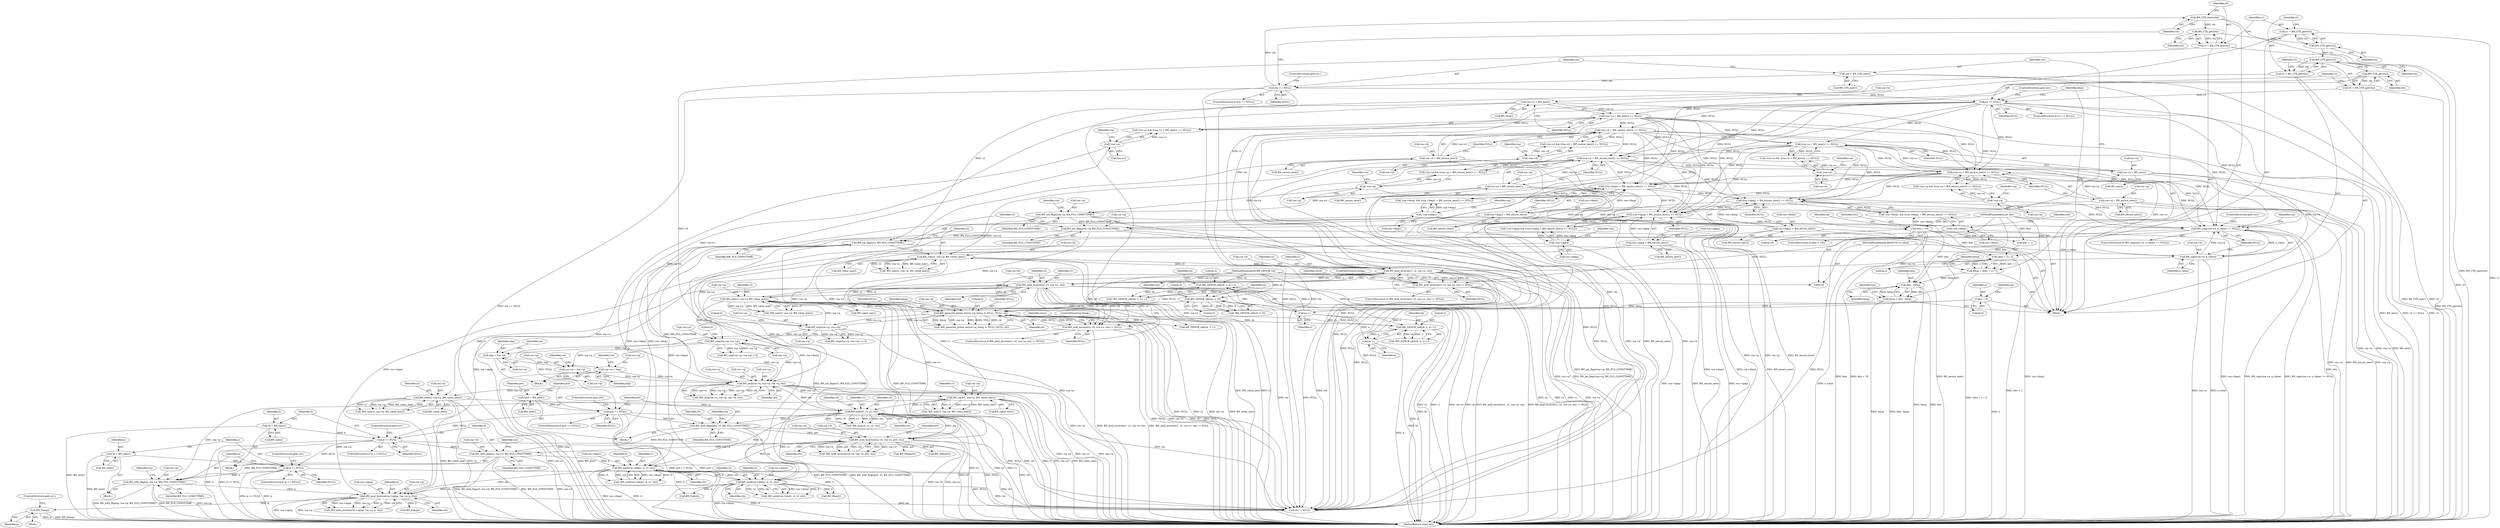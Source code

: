 digraph "0_openssl_6939eab03a6e23d2bd2c3f5e34fe1d48e542e787@API" {
"1000655" [label="(Call,BN_free(p))"];
"1000645" [label="(Call,BN_mod_inverse(rsa->iqmp, rsa->q, p, ctx))"];
"1000317" [label="(Call,!rsa->iqmp)"];
"1000322" [label="(Call,rsa->iqmp = BN_secure_new())"];
"1000541" [label="(Call,BN_sub(r2, rsa->q, BN_value_one()))"];
"1000445" [label="(Call,BN_mod_inverse(r1, r2, rsa->e, ctx))"];
"1000365" [label="(Call,BN_mod_inverse(r1, r2, rsa->e, ctx))"];
"1000188" [label="(Call,r1 = BN_CTX_get(ctx))"];
"1000190" [label="(Call,BN_CTX_get(ctx))"];
"1000186" [label="(Call,BN_CTX_get(ctx))"];
"1000182" [label="(Call,BN_CTX_start(ctx))"];
"1000178" [label="(Call,ctx == NULL)"];
"1000174" [label="(Call,ctx = BN_CTX_new())"];
"1000355" [label="(Call,BN_sub(r2, rsa->p, BN_value_one()))"];
"1000348" [label="(Call,BN_set_flags(r2, BN_FLG_CONSTTIME))"];
"1000192" [label="(Call,r2 = BN_CTX_get(ctx))"];
"1000194" [label="(Call,BN_CTX_get(ctx))"];
"1000343" [label="(Call,BN_set_flags(rsa->q, BN_FLG_CONSTTIME))"];
"1000275" [label="(Call,!rsa->q)"];
"1000280" [label="(Call,rsa->q = BN_secure_new())"];
"1000338" [label="(Call,BN_set_flags(rsa->p, BN_FLG_CONSTTIME))"];
"1000266" [label="(Call,rsa->p = BN_secure_new())"];
"1000261" [label="(Call,!rsa->p)"];
"1000331" [label="(Call,BN_copy(rsa->e, e_value))"];
"1000247" [label="(Call,!rsa->e)"];
"1000252" [label="(Call,rsa->e = BN_new())"];
"1000123" [label="(MethodParameterIn,BIGNUM *e_value)"];
"1000198" [label="(Call,BN_CTX_get(ctx))"];
"1000435" [label="(Call,BN_sub(r2, rsa->q, BN_value_one()))"];
"1000425" [label="(Call,BN_cmp(rsa->p, rsa->q))"];
"1000414" [label="(Call,BN_generate_prime_ex(rsa->q, bitsq, 0, NULL, NULL, cb))"];
"1000212" [label="(Call,bitsq = bits - bitsp)"];
"1000214" [label="(Call,bits - bitsp)"];
"1000122" [label="(MethodParameterIn,int bits)"];
"1000163" [label="(Call,bits < 16)"];
"1000205" [label="(Call,bitsp = (bits + 1) / 2)"];
"1000207" [label="(Call,(bits + 1) / 2)"];
"1000444" [label="(Call,BN_mod_inverse(r1, r2, rsa->e, ctx) != NULL)"];
"1000364" [label="(Call,BN_mod_inverse(r1, r2, rsa->e, ctx) != NULL)"];
"1000330" [label="(Call,BN_copy(rsa->e, e_value) == NULL)"];
"1000279" [label="(Call,(rsa->q = BN_secure_new()) == NULL)"];
"1000223" [label="(Call,(rsa->n = BN_new()) == NULL)"];
"1000224" [label="(Call,rsa->n = BN_new())"];
"1000201" [label="(Call,r3 == NULL)"];
"1000196" [label="(Call,r3 = BN_CTX_get(ctx))"];
"1000251" [label="(Call,(rsa->e = BN_new()) == NULL)"];
"1000237" [label="(Call,(rsa->d = BN_secure_new()) == NULL)"];
"1000238" [label="(Call,rsa->d = BN_secure_new())"];
"1000265" [label="(Call,(rsa->p = BN_secure_new()) == NULL)"];
"1000293" [label="(Call,(rsa->dmp1 = BN_secure_new()) == NULL)"];
"1000294" [label="(Call,rsa->dmp1 = BN_secure_new())"];
"1000307" [label="(Call,(rsa->dmq1 = BN_secure_new()) == NULL)"];
"1000308" [label="(Call,rsa->dmq1 = BN_secure_new())"];
"1000321" [label="(Call,(rsa->iqmp = BN_secure_new()) == NULL)"];
"1000403" [label="(Call,BN_GENCB_call(cb, 3, 0))"];
"1000395" [label="(Call,BN_GENCB_call(cb, 2, n++))"];
"1000124" [label="(MethodParameterIn,BN_GENCB *cb)"];
"1000398" [label="(Call,n++)"];
"1000151" [label="(Call,n = 0)"];
"1000475" [label="(Call,BN_GENCB_call(cb, 2, n++))"];
"1000478" [label="(Call,n++)"];
"1000518" [label="(Call,BN_mul(rsa->n, rsa->p, rsa->q, ctx))"];
"1000219" [label="(Call,!rsa->n)"];
"1000490" [label="(Call,BN_cmp(rsa->p, rsa->q))"];
"1000504" [label="(Call,rsa->p = rsa->q)"];
"1000511" [label="(Call,rsa->q = tmp)"];
"1000499" [label="(Call,tmp = rsa->p)"];
"1000637" [label="(Call,BN_with_flags(p, rsa->p, BN_FLG_CONSTTIME))"];
"1000633" [label="(Call,p == NULL)"];
"1000629" [label="(Call,*p = BN_new())"];
"1000593" [label="(Call,d == NULL)"];
"1000589" [label="(Call,*d = BN_new())"];
"1000562" [label="(Call,pr0 == NULL)"];
"1000558" [label="(Call,*pr0 = BN_new())"];
"1000532" [label="(Call,BN_sub(r1, rsa->p, BN_value_one()))"];
"1000597" [label="(Call,BN_with_flags(d, rsa->d, BN_FLG_CONSTTIME))"];
"1000572" [label="(Call,BN_mod_inverse(rsa->d, rsa->e, pr0, ctx))"];
"1000233" [label="(Call,!rsa->d)"];
"1000566" [label="(Call,BN_with_flags(pr0, r0, BN_FLG_CONSTTIME))"];
"1000550" [label="(Call,BN_mul(r0, r1, r2, ctx))"];
"1000184" [label="(Call,r0 = BN_CTX_get(ctx))"];
"1000606" [label="(Call,BN_mod(rsa->dmp1, d, r1, ctx))"];
"1000289" [label="(Call,!rsa->dmp1)"];
"1000614" [label="(Call,BN_mod(rsa->dmq1, d, r2, ctx))"];
"1000303" [label="(Call,!rsa->dmq1)"];
"1000224" [label="(Call,rsa->n = BN_new())"];
"1000204" [label="(ControlStructure,goto err;)"];
"1000576" [label="(Call,rsa->e)"];
"1000124" [label="(MethodParameterIn,BN_GENCB *cb)"];
"1000177" [label="(ControlStructure,if (ctx == NULL))"];
"1000629" [label="(Call,*p = BN_new())"];
"1000226" [label="(Identifier,rsa)"];
"1000657" [label="(ControlStructure,goto err;)"];
"1000275" [label="(Call,!rsa->q)"];
"1000491" [label="(Call,rsa->p)"];
"1000279" [label="(Call,(rsa->q = BN_secure_new()) == NULL)"];
"1000443" [label="(ControlStructure,if (BN_mod_inverse(r1, r2, rsa->e, ctx) != NULL))"];
"1000645" [label="(Call,BN_mod_inverse(rsa->iqmp, rsa->q, p, ctx))"];
"1000573" [label="(Call,rsa->d)"];
"1000420" [label="(Identifier,NULL)"];
"1000597" [label="(Call,BN_with_flags(d, rsa->d, BN_FLG_CONSTTIME))"];
"1000252" [label="(Call,rsa->e = BN_new())"];
"1000367" [label="(Identifier,r2)"];
"1000203" [label="(Identifier,NULL)"];
"1000406" [label="(Literal,0)"];
"1000399" [label="(Identifier,n)"];
"1000642" [label="(Identifier,BN_FLG_CONSTTIME)"];
"1000552" [label="(Identifier,r1)"];
"1000257" [label="(Identifier,NULL)"];
"1000357" [label="(Call,rsa->p)"];
"1000335" [label="(Identifier,e_value)"];
"1000567" [label="(Identifier,pr0)"];
"1000630" [label="(Identifier,p)"];
"1000187" [label="(Identifier,ctx)"];
"1000183" [label="(Identifier,ctx)"];
"1000615" [label="(Call,rsa->dmq1)"];
"1000364" [label="(Call,BN_mod_inverse(r1, r2, rsa->e, ctx) != NULL)"];
"1000201" [label="(Call,r3 == NULL)"];
"1000498" [label="(Block,)"];
"1000302" [label="(Call,!rsa->dmq1 && ((rsa->dmq1 = BN_secure_new()) == NULL))"];
"1000213" [label="(Identifier,bitsq)"];
"1000233" [label="(Call,!rsa->d)"];
"1000405" [label="(Literal,3)"];
"1000432" [label="(Literal,0)"];
"1000332" [label="(Call,rsa->e)"];
"1000260" [label="(Call,!rsa->p && ((rsa->p = BN_secure_new()) == NULL))"];
"1000553" [label="(Identifier,r2)"];
"1000519" [label="(Call,rsa->n)"];
"1000371" [label="(Identifier,ctx)"];
"1000175" [label="(Identifier,ctx)"];
"1000298" [label="(Call,BN_secure_new())"];
"1000497" [label="(Literal,0)"];
"1000180" [label="(Identifier,NULL)"];
"1000456" [label="(Identifier,error)"];
"1000312" [label="(Call,BN_secure_new())"];
"1000268" [label="(Identifier,rsa)"];
"1000434" [label="(Call,!BN_sub(r2, rsa->q, BN_value_one()))"];
"1000225" [label="(Call,rsa->n)"];
"1000308" [label="(Call,rsa->dmq1 = BN_secure_new())"];
"1000355" [label="(Call,BN_sub(r2, rsa->p, BN_value_one()))"];
"1000188" [label="(Call,r1 = BN_CTX_get(ctx))"];
"1000426" [label="(Call,rsa->p)"];
"1000246" [label="(Call,!rsa->e && ((rsa->e = BN_new()) == NULL))"];
"1000179" [label="(Identifier,ctx)"];
"1000322" [label="(Call,rsa->iqmp = BN_secure_new())"];
"1000181" [label="(ControlStructure,goto err;)"];
"1000316" [label="(Call,!rsa->iqmp && ((rsa->iqmp = BN_secure_new()) == NULL))"];
"1000270" [label="(Call,BN_secure_new())"];
"1000339" [label="(Call,rsa->p)"];
"1000185" [label="(Identifier,r0)"];
"1000404" [label="(Identifier,cb)"];
"1000199" [label="(Identifier,ctx)"];
"1000594" [label="(Identifier,d)"];
"1000165" [label="(Literal,16)"];
"1000560" [label="(Call,BN_new())"];
"1000520" [label="(Identifier,rsa)"];
"1000596" [label="(ControlStructure,goto err;)"];
"1000330" [label="(Call,BN_copy(rsa->e, e_value) == NULL)"];
"1000299" [label="(Identifier,NULL)"];
"1000194" [label="(Call,BN_CTX_get(ctx))"];
"1000649" [label="(Call,rsa->q)"];
"1000336" [label="(Identifier,NULL)"];
"1000541" [label="(Call,BN_sub(r2, rsa->q, BN_value_one()))"];
"1000564" [label="(Identifier,NULL)"];
"1000265" [label="(Call,(rsa->p = BN_secure_new()) == NULL)"];
"1000366" [label="(Identifier,r1)"];
"1000599" [label="(Call,rsa->d)"];
"1000517" [label="(Call,!BN_mul(rsa->n, rsa->p, rsa->q, ctx))"];
"1000329" [label="(ControlStructure,if (BN_copy(rsa->e, e_value) == NULL))"];
"1000168" [label="(Identifier,ok)"];
"1000592" [label="(ControlStructure,if (d == NULL))"];
"1000542" [label="(Identifier,r2)"];
"1000324" [label="(Identifier,rsa)"];
"1000123" [label="(MethodParameterIn,BIGNUM *e_value)"];
"1000568" [label="(Identifier,r0)"];
"1000152" [label="(Identifier,n)"];
"1000253" [label="(Call,rsa->e)"];
"1000424" [label="(Call,BN_cmp(rsa->p, rsa->q) == 0)"];
"1000513" [label="(Identifier,rsa)"];
"1000632" [label="(ControlStructure,if (p == NULL))"];
"1000212" [label="(Call,bitsq = bits - bitsp)"];
"1000565" [label="(ControlStructure,goto err;)"];
"1000625" [label="(Call,BN_free(d))"];
"1000429" [label="(Call,rsa->q)"];
"1000198" [label="(Call,BN_CTX_get(ctx))"];
"1000677" [label="(Call,ctx != NULL)"];
"1000191" [label="(Identifier,ctx)"];
"1000261" [label="(Call,!rsa->p)"];
"1000162" [label="(ControlStructure,if (bits < 16))"];
"1000505" [label="(Call,rsa->p)"];
"1000595" [label="(Identifier,NULL)"];
"1000327" [label="(Identifier,NULL)"];
"1000418" [label="(Identifier,bitsq)"];
"1000537" [label="(Call,BN_value_one())"];
"1000550" [label="(Call,BN_mul(r0, r1, r2, ctx))"];
"1000415" [label="(Call,rsa->q)"];
"1000419" [label="(Literal,0)"];
"1000554" [label="(Identifier,ctx)"];
"1000229" [label="(Identifier,NULL)"];
"1000500" [label="(Identifier,tmp)"];
"1000345" [label="(Identifier,rsa)"];
"1000571" [label="(Call,!BN_mod_inverse(rsa->d, rsa->e, pr0, ctx))"];
"1000189" [label="(Identifier,r1)"];
"1000376" [label="(Identifier,error)"];
"1000579" [label="(Identifier,pr0)"];
"1000323" [label="(Call,rsa->iqmp)"];
"1000326" [label="(Call,BN_secure_new())"];
"1000446" [label="(Identifier,r1)"];
"1000284" [label="(Call,BN_secure_new())"];
"1000282" [label="(Identifier,rsa)"];
"1000437" [label="(Call,rsa->q)"];
"1000242" [label="(Call,BN_secure_new())"];
"1000228" [label="(Call,BN_new())"];
"1000153" [label="(Literal,0)"];
"1000635" [label="(Identifier,NULL)"];
"1000350" [label="(Identifier,BN_FLG_CONSTTIME)"];
"1000303" [label="(Call,!rsa->dmq1)"];
"1000656" [label="(Identifier,p)"];
"1000232" [label="(Call,!rsa->d && ((rsa->d = BN_secure_new()) == NULL))"];
"1000543" [label="(Call,rsa->q)"];
"1000511" [label="(Call,rsa->q = tmp)"];
"1000396" [label="(Identifier,cb)"];
"1000561" [label="(ControlStructure,if (pr0 == NULL))"];
"1000448" [label="(Call,rsa->e)"];
"1000216" [label="(Identifier,bitsp)"];
"1000549" [label="(Call,!BN_mul(r0, r1, r2, ctx))"];
"1000474" [label="(Call,!BN_GENCB_call(cb, 2, n++))"];
"1000444" [label="(Call,BN_mod_inverse(r1, r2, rsa->e, ctx) != NULL)"];
"1000451" [label="(Identifier,ctx)"];
"1000634" [label="(Identifier,p)"];
"1000582" [label="(Call,BN_free(pr0))"];
"1000540" [label="(Call,!BN_sub(r2, rsa->q, BN_value_one()))"];
"1000655" [label="(Call,BN_free(p))"];
"1000151" [label="(Call,n = 0)"];
"1000190" [label="(Call,BN_CTX_get(ctx))"];
"1000452" [label="(Identifier,NULL)"];
"1000532" [label="(Call,BN_sub(r1, rsa->p, BN_value_one()))"];
"1000267" [label="(Call,rsa->p)"];
"1000440" [label="(Call,BN_value_one())"];
"1000613" [label="(Call,!BN_mod(rsa->dmq1, d, r2, ctx))"];
"1000254" [label="(Identifier,rsa)"];
"1000636" [label="(ControlStructure,goto err;)"];
"1000285" [label="(Identifier,NULL)"];
"1000476" [label="(Identifier,cb)"];
"1000499" [label="(Call,tmp = rsa->p)"];
"1000585" [label="(Call,BN_free(pr0))"];
"1000200" [label="(ControlStructure,if (r3 == NULL))"];
"1000186" [label="(Call,BN_CTX_get(ctx))"];
"1000184" [label="(Call,r0 = BN_CTX_get(ctx))"];
"1000627" [label="(Block,)"];
"1000309" [label="(Call,rsa->dmq1)"];
"1000435" [label="(Call,BN_sub(r2, rsa->q, BN_value_one()))"];
"1000343" [label="(Call,BN_set_flags(rsa->q, BN_FLG_CONSTTIME))"];
"1000195" [label="(Identifier,ctx)"];
"1000342" [label="(Identifier,BN_FLG_CONSTTIME)"];
"1000525" [label="(Call,rsa->q)"];
"1000558" [label="(Call,*pr0 = BN_new())"];
"1000506" [label="(Identifier,rsa)"];
"1000569" [label="(Identifier,BN_FLG_CONSTTIME)"];
"1000638" [label="(Identifier,p)"];
"1000447" [label="(Identifier,r2)"];
"1000337" [label="(ControlStructure,goto err;)"];
"1000644" [label="(Call,!BN_mod_inverse(rsa->iqmp, rsa->q, p, ctx))"];
"1000647" [label="(Identifier,rsa)"];
"1000534" [label="(Call,rsa->p)"];
"1000612" [label="(Identifier,ctx)"];
"1000266" [label="(Call,rsa->p = BN_secure_new())"];
"1000606" [label="(Call,BN_mod(rsa->dmp1, d, r1, ctx))"];
"1000344" [label="(Call,rsa->q)"];
"1000211" [label="(Literal,2)"];
"1000489" [label="(Call,BN_cmp(rsa->p, rsa->q) < 0)"];
"1000531" [label="(Call,!BN_sub(r1, rsa->p, BN_value_one()))"];
"1000234" [label="(Call,rsa->d)"];
"1000197" [label="(Identifier,r3)"];
"1000475" [label="(Call,BN_GENCB_call(cb, 2, n++))"];
"1000240" [label="(Identifier,rsa)"];
"1000620" [label="(Identifier,ctx)"];
"1000248" [label="(Call,rsa->e)"];
"1000587" [label="(Block,)"];
"1000374" [label="(ControlStructure,break;)"];
"1000318" [label="(Call,rsa->iqmp)"];
"1000363" [label="(ControlStructure,if (BN_mod_inverse(r1, r2, rsa->e, ctx) != NULL))"];
"1000176" [label="(Call,BN_CTX_new())"];
"1000478" [label="(Call,n++)"];
"1000658" [label="(Call,BN_free(p))"];
"1000614" [label="(Call,BN_mod(rsa->dmq1, d, r2, ctx))"];
"1000546" [label="(Call,BN_value_one())"];
"1000290" [label="(Call,rsa->dmp1)"];
"1000619" [label="(Identifier,r2)"];
"1000639" [label="(Call,rsa->p)"];
"1000490" [label="(Call,BN_cmp(rsa->p, rsa->q))"];
"1000654" [label="(Block,)"];
"1000522" [label="(Call,rsa->p)"];
"1000483" [label="(Call,BN_GENCB_call(cb, 3, 1))"];
"1000494" [label="(Call,rsa->q)"];
"1000518" [label="(Call,BN_mul(rsa->n, rsa->p, rsa->q, ctx))"];
"1000196" [label="(Call,r3 = BN_CTX_get(ctx))"];
"1000607" [label="(Call,rsa->dmp1)"];
"1000349" [label="(Identifier,r2)"];
"1000271" [label="(Identifier,NULL)"];
"1000163" [label="(Call,bits < 16)"];
"1000238" [label="(Call,rsa->d = BN_secure_new())"];
"1000479" [label="(Identifier,n)"];
"1000293" [label="(Call,(rsa->dmp1 = BN_secure_new()) == NULL)"];
"1000223" [label="(Call,(rsa->n = BN_new()) == NULL)"];
"1000445" [label="(Call,BN_mod_inverse(r1, r2, rsa->e, ctx))"];
"1000304" [label="(Call,rsa->dmq1)"];
"1000365" [label="(Call,BN_mod_inverse(r1, r2, rsa->e, ctx))"];
"1000122" [label="(MethodParameterIn,int bits)"];
"1000633" [label="(Call,p == NULL)"];
"1000574" [label="(Identifier,rsa)"];
"1000572" [label="(Call,BN_mod_inverse(rsa->d, rsa->e, pr0, ctx))"];
"1000394" [label="(Call,!BN_GENCB_call(cb, 2, n++))"];
"1000562" [label="(Call,pr0 == NULL)"];
"1000563" [label="(Identifier,pr0)"];
"1000193" [label="(Identifier,r2)"];
"1000602" [label="(Identifier,BN_FLG_CONSTTIME)"];
"1000591" [label="(Call,BN_new())"];
"1000590" [label="(Identifier,d)"];
"1000512" [label="(Call,rsa->q)"];
"1000276" [label="(Call,rsa->q)"];
"1000207" [label="(Call,(bits + 1) / 2)"];
"1000347" [label="(Identifier,BN_FLG_CONSTTIME)"];
"1000414" [label="(Call,BN_generate_prime_ex(rsa->q, bitsq, 0, NULL, NULL, cb))"];
"1000262" [label="(Call,rsa->p)"];
"1000605" [label="(Call,!BN_mod(rsa->dmp1, d, r1, ctx))"];
"1000294" [label="(Call,rsa->dmp1 = BN_secure_new())"];
"1000288" [label="(Call,!rsa->dmp1 && ((rsa->dmp1 = BN_secure_new()) == NULL))"];
"1000338" [label="(Call,BN_set_flags(rsa->p, BN_FLG_CONSTTIME))"];
"1000580" [label="(Identifier,ctx)"];
"1000610" [label="(Identifier,d)"];
"1000646" [label="(Call,rsa->iqmp)"];
"1000653" [label="(Identifier,ctx)"];
"1000192" [label="(Call,r2 = BN_CTX_get(ctx))"];
"1000239" [label="(Call,rsa->d)"];
"1000280" [label="(Call,rsa->q = BN_secure_new())"];
"1000156" [label="(Identifier,ctx)"];
"1000477" [label="(Literal,2)"];
"1000348" [label="(Call,BN_set_flags(r2, BN_FLG_CONSTTIME))"];
"1000321" [label="(Call,(rsa->iqmp = BN_secure_new()) == NULL)"];
"1000372" [label="(Identifier,NULL)"];
"1000598" [label="(Identifier,d)"];
"1000220" [label="(Call,rsa->n)"];
"1000589" [label="(Call,*d = BN_new())"];
"1000436" [label="(Identifier,r2)"];
"1000454" [label="(ControlStructure,break;)"];
"1000218" [label="(Call,!rsa->n && ((rsa->n = BN_new()) == NULL))"];
"1000313" [label="(Identifier,NULL)"];
"1000608" [label="(Identifier,rsa)"];
"1000368" [label="(Call,rsa->e)"];
"1000295" [label="(Call,rsa->dmp1)"];
"1000296" [label="(Identifier,rsa)"];
"1000125" [label="(Block,)"];
"1000247" [label="(Call,!rsa->e)"];
"1000289" [label="(Call,!rsa->dmp1)"];
"1000354" [label="(Call,!BN_sub(r2, rsa->p, BN_value_one()))"];
"1000182" [label="(Call,BN_CTX_start(ctx))"];
"1000174" [label="(Call,ctx = BN_CTX_new())"];
"1000164" [label="(Identifier,bits)"];
"1000622" [label="(Call,BN_free(d))"];
"1000686" [label="(MethodReturn,static int)"];
"1000251" [label="(Call,(rsa->e = BN_new()) == NULL)"];
"1000508" [label="(Call,rsa->q)"];
"1000256" [label="(Call,BN_new())"];
"1000219" [label="(Call,!rsa->n)"];
"1000214" [label="(Call,bits - bitsp)"];
"1000395" [label="(Call,BN_GENCB_call(cb, 2, n++))"];
"1000618" [label="(Identifier,d)"];
"1000178" [label="(Call,ctx == NULL)"];
"1000397" [label="(Literal,2)"];
"1000281" [label="(Call,rsa->q)"];
"1000205" [label="(Call,bitsp = (bits + 1) / 2)"];
"1000402" [label="(Call,!BN_GENCB_call(cb, 3, 0))"];
"1000559" [label="(Identifier,pr0)"];
"1000566" [label="(Call,BN_with_flags(pr0, r0, BN_FLG_CONSTTIME))"];
"1000501" [label="(Call,rsa->p)"];
"1000611" [label="(Identifier,r1)"];
"1000515" [label="(Identifier,tmp)"];
"1000593" [label="(Call,d == NULL)"];
"1000413" [label="(Call,!BN_generate_prime_ex(rsa->q, bitsq, 0, NULL, NULL, cb))"];
"1000356" [label="(Identifier,r2)"];
"1000528" [label="(Identifier,ctx)"];
"1000425" [label="(Call,BN_cmp(rsa->p, rsa->q))"];
"1000221" [label="(Identifier,rsa)"];
"1000215" [label="(Identifier,bits)"];
"1000237" [label="(Call,(rsa->d = BN_secure_new()) == NULL)"];
"1000206" [label="(Identifier,bitsp)"];
"1000331" [label="(Call,BN_copy(rsa->e, e_value))"];
"1000551" [label="(Identifier,r0)"];
"1000556" [label="(Block,)"];
"1000243" [label="(Identifier,NULL)"];
"1000340" [label="(Identifier,rsa)"];
"1000504" [label="(Call,rsa->p = rsa->q)"];
"1000421" [label="(Identifier,NULL)"];
"1000631" [label="(Call,BN_new())"];
"1000398" [label="(Call,n++)"];
"1000317" [label="(Call,!rsa->iqmp)"];
"1000360" [label="(Call,BN_value_one())"];
"1000422" [label="(Identifier,cb)"];
"1000208" [label="(Call,bits + 1)"];
"1000307" [label="(Call,(rsa->dmq1 = BN_secure_new()) == NULL)"];
"1000202" [label="(Identifier,r3)"];
"1000637" [label="(Call,BN_with_flags(p, rsa->p, BN_FLG_CONSTTIME))"];
"1000652" [label="(Identifier,p)"];
"1000403" [label="(Call,BN_GENCB_call(cb, 3, 0))"];
"1000274" [label="(Call,!rsa->q && ((rsa->q = BN_secure_new()) == NULL))"];
"1000310" [label="(Identifier,rsa)"];
"1000533" [label="(Identifier,r1)"];
"1000655" -> "1000654"  [label="AST: "];
"1000655" -> "1000656"  [label="CFG: "];
"1000656" -> "1000655"  [label="AST: "];
"1000657" -> "1000655"  [label="CFG: "];
"1000655" -> "1000686"  [label="DDG: p"];
"1000655" -> "1000686"  [label="DDG: BN_free(p)"];
"1000645" -> "1000655"  [label="DDG: p"];
"1000645" -> "1000644"  [label="AST: "];
"1000645" -> "1000653"  [label="CFG: "];
"1000646" -> "1000645"  [label="AST: "];
"1000649" -> "1000645"  [label="AST: "];
"1000652" -> "1000645"  [label="AST: "];
"1000653" -> "1000645"  [label="AST: "];
"1000644" -> "1000645"  [label="CFG: "];
"1000645" -> "1000686"  [label="DDG: rsa->iqmp"];
"1000645" -> "1000686"  [label="DDG: rsa->q"];
"1000645" -> "1000644"  [label="DDG: rsa->iqmp"];
"1000645" -> "1000644"  [label="DDG: rsa->q"];
"1000645" -> "1000644"  [label="DDG: p"];
"1000645" -> "1000644"  [label="DDG: ctx"];
"1000317" -> "1000645"  [label="DDG: rsa->iqmp"];
"1000322" -> "1000645"  [label="DDG: rsa->iqmp"];
"1000541" -> "1000645"  [label="DDG: rsa->q"];
"1000637" -> "1000645"  [label="DDG: p"];
"1000606" -> "1000645"  [label="DDG: ctx"];
"1000614" -> "1000645"  [label="DDG: ctx"];
"1000645" -> "1000658"  [label="DDG: p"];
"1000645" -> "1000677"  [label="DDG: ctx"];
"1000317" -> "1000316"  [label="AST: "];
"1000317" -> "1000318"  [label="CFG: "];
"1000318" -> "1000317"  [label="AST: "];
"1000324" -> "1000317"  [label="CFG: "];
"1000316" -> "1000317"  [label="CFG: "];
"1000317" -> "1000686"  [label="DDG: rsa->iqmp"];
"1000317" -> "1000316"  [label="DDG: rsa->iqmp"];
"1000322" -> "1000321"  [label="AST: "];
"1000322" -> "1000326"  [label="CFG: "];
"1000323" -> "1000322"  [label="AST: "];
"1000326" -> "1000322"  [label="AST: "];
"1000327" -> "1000322"  [label="CFG: "];
"1000322" -> "1000686"  [label="DDG: BN_secure_new()"];
"1000322" -> "1000686"  [label="DDG: rsa->iqmp"];
"1000322" -> "1000321"  [label="DDG: rsa->iqmp"];
"1000541" -> "1000540"  [label="AST: "];
"1000541" -> "1000546"  [label="CFG: "];
"1000542" -> "1000541"  [label="AST: "];
"1000543" -> "1000541"  [label="AST: "];
"1000546" -> "1000541"  [label="AST: "];
"1000540" -> "1000541"  [label="CFG: "];
"1000541" -> "1000686"  [label="DDG: BN_value_one()"];
"1000541" -> "1000686"  [label="DDG: r2"];
"1000541" -> "1000686"  [label="DDG: rsa->q"];
"1000541" -> "1000540"  [label="DDG: r2"];
"1000541" -> "1000540"  [label="DDG: rsa->q"];
"1000541" -> "1000540"  [label="DDG: BN_value_one()"];
"1000445" -> "1000541"  [label="DDG: r2"];
"1000518" -> "1000541"  [label="DDG: rsa->q"];
"1000541" -> "1000550"  [label="DDG: r2"];
"1000445" -> "1000444"  [label="AST: "];
"1000445" -> "1000451"  [label="CFG: "];
"1000446" -> "1000445"  [label="AST: "];
"1000447" -> "1000445"  [label="AST: "];
"1000448" -> "1000445"  [label="AST: "];
"1000451" -> "1000445"  [label="AST: "];
"1000452" -> "1000445"  [label="CFG: "];
"1000445" -> "1000686"  [label="DDG: r2"];
"1000445" -> "1000686"  [label="DDG: r1"];
"1000445" -> "1000686"  [label="DDG: rsa->e"];
"1000445" -> "1000435"  [label="DDG: r2"];
"1000445" -> "1000444"  [label="DDG: r1"];
"1000445" -> "1000444"  [label="DDG: r2"];
"1000445" -> "1000444"  [label="DDG: rsa->e"];
"1000445" -> "1000444"  [label="DDG: ctx"];
"1000365" -> "1000445"  [label="DDG: r1"];
"1000365" -> "1000445"  [label="DDG: rsa->e"];
"1000365" -> "1000445"  [label="DDG: ctx"];
"1000435" -> "1000445"  [label="DDG: r2"];
"1000445" -> "1000518"  [label="DDG: ctx"];
"1000445" -> "1000532"  [label="DDG: r1"];
"1000445" -> "1000572"  [label="DDG: rsa->e"];
"1000445" -> "1000677"  [label="DDG: ctx"];
"1000365" -> "1000364"  [label="AST: "];
"1000365" -> "1000371"  [label="CFG: "];
"1000366" -> "1000365"  [label="AST: "];
"1000367" -> "1000365"  [label="AST: "];
"1000368" -> "1000365"  [label="AST: "];
"1000371" -> "1000365"  [label="AST: "];
"1000372" -> "1000365"  [label="CFG: "];
"1000365" -> "1000686"  [label="DDG: rsa->e"];
"1000365" -> "1000686"  [label="DDG: r2"];
"1000365" -> "1000686"  [label="DDG: r1"];
"1000365" -> "1000355"  [label="DDG: r2"];
"1000365" -> "1000364"  [label="DDG: r1"];
"1000365" -> "1000364"  [label="DDG: r2"];
"1000365" -> "1000364"  [label="DDG: rsa->e"];
"1000365" -> "1000364"  [label="DDG: ctx"];
"1000188" -> "1000365"  [label="DDG: r1"];
"1000355" -> "1000365"  [label="DDG: r2"];
"1000331" -> "1000365"  [label="DDG: rsa->e"];
"1000198" -> "1000365"  [label="DDG: ctx"];
"1000365" -> "1000435"  [label="DDG: r2"];
"1000365" -> "1000677"  [label="DDG: ctx"];
"1000188" -> "1000125"  [label="AST: "];
"1000188" -> "1000190"  [label="CFG: "];
"1000189" -> "1000188"  [label="AST: "];
"1000190" -> "1000188"  [label="AST: "];
"1000193" -> "1000188"  [label="CFG: "];
"1000188" -> "1000686"  [label="DDG: r1"];
"1000190" -> "1000188"  [label="DDG: ctx"];
"1000190" -> "1000191"  [label="CFG: "];
"1000191" -> "1000190"  [label="AST: "];
"1000186" -> "1000190"  [label="DDG: ctx"];
"1000190" -> "1000194"  [label="DDG: ctx"];
"1000186" -> "1000184"  [label="AST: "];
"1000186" -> "1000187"  [label="CFG: "];
"1000187" -> "1000186"  [label="AST: "];
"1000184" -> "1000186"  [label="CFG: "];
"1000186" -> "1000184"  [label="DDG: ctx"];
"1000182" -> "1000186"  [label="DDG: ctx"];
"1000182" -> "1000125"  [label="AST: "];
"1000182" -> "1000183"  [label="CFG: "];
"1000183" -> "1000182"  [label="AST: "];
"1000185" -> "1000182"  [label="CFG: "];
"1000182" -> "1000686"  [label="DDG: BN_CTX_start(ctx)"];
"1000178" -> "1000182"  [label="DDG: ctx"];
"1000178" -> "1000177"  [label="AST: "];
"1000178" -> "1000180"  [label="CFG: "];
"1000179" -> "1000178"  [label="AST: "];
"1000180" -> "1000178"  [label="AST: "];
"1000181" -> "1000178"  [label="CFG: "];
"1000183" -> "1000178"  [label="CFG: "];
"1000178" -> "1000686"  [label="DDG: ctx == NULL"];
"1000174" -> "1000178"  [label="DDG: ctx"];
"1000178" -> "1000201"  [label="DDG: NULL"];
"1000178" -> "1000677"  [label="DDG: ctx"];
"1000178" -> "1000677"  [label="DDG: NULL"];
"1000174" -> "1000125"  [label="AST: "];
"1000174" -> "1000176"  [label="CFG: "];
"1000175" -> "1000174"  [label="AST: "];
"1000176" -> "1000174"  [label="AST: "];
"1000179" -> "1000174"  [label="CFG: "];
"1000174" -> "1000686"  [label="DDG: BN_CTX_new()"];
"1000355" -> "1000354"  [label="AST: "];
"1000355" -> "1000360"  [label="CFG: "];
"1000356" -> "1000355"  [label="AST: "];
"1000357" -> "1000355"  [label="AST: "];
"1000360" -> "1000355"  [label="AST: "];
"1000354" -> "1000355"  [label="CFG: "];
"1000355" -> "1000686"  [label="DDG: r2"];
"1000355" -> "1000686"  [label="DDG: rsa->p"];
"1000355" -> "1000686"  [label="DDG: BN_value_one()"];
"1000355" -> "1000354"  [label="DDG: r2"];
"1000355" -> "1000354"  [label="DDG: rsa->p"];
"1000355" -> "1000354"  [label="DDG: BN_value_one()"];
"1000348" -> "1000355"  [label="DDG: r2"];
"1000338" -> "1000355"  [label="DDG: rsa->p"];
"1000355" -> "1000425"  [label="DDG: rsa->p"];
"1000348" -> "1000125"  [label="AST: "];
"1000348" -> "1000350"  [label="CFG: "];
"1000349" -> "1000348"  [label="AST: "];
"1000350" -> "1000348"  [label="AST: "];
"1000356" -> "1000348"  [label="CFG: "];
"1000348" -> "1000686"  [label="DDG: BN_set_flags(r2, BN_FLG_CONSTTIME)"];
"1000348" -> "1000686"  [label="DDG: BN_FLG_CONSTTIME"];
"1000192" -> "1000348"  [label="DDG: r2"];
"1000343" -> "1000348"  [label="DDG: BN_FLG_CONSTTIME"];
"1000348" -> "1000566"  [label="DDG: BN_FLG_CONSTTIME"];
"1000192" -> "1000125"  [label="AST: "];
"1000192" -> "1000194"  [label="CFG: "];
"1000193" -> "1000192"  [label="AST: "];
"1000194" -> "1000192"  [label="AST: "];
"1000197" -> "1000192"  [label="CFG: "];
"1000192" -> "1000686"  [label="DDG: r2"];
"1000194" -> "1000192"  [label="DDG: ctx"];
"1000194" -> "1000195"  [label="CFG: "];
"1000195" -> "1000194"  [label="AST: "];
"1000194" -> "1000198"  [label="DDG: ctx"];
"1000343" -> "1000125"  [label="AST: "];
"1000343" -> "1000347"  [label="CFG: "];
"1000344" -> "1000343"  [label="AST: "];
"1000347" -> "1000343"  [label="AST: "];
"1000349" -> "1000343"  [label="CFG: "];
"1000343" -> "1000686"  [label="DDG: rsa->q"];
"1000343" -> "1000686"  [label="DDG: BN_set_flags(rsa->q, BN_FLG_CONSTTIME)"];
"1000275" -> "1000343"  [label="DDG: rsa->q"];
"1000280" -> "1000343"  [label="DDG: rsa->q"];
"1000338" -> "1000343"  [label="DDG: BN_FLG_CONSTTIME"];
"1000343" -> "1000414"  [label="DDG: rsa->q"];
"1000275" -> "1000274"  [label="AST: "];
"1000275" -> "1000276"  [label="CFG: "];
"1000276" -> "1000275"  [label="AST: "];
"1000282" -> "1000275"  [label="CFG: "];
"1000274" -> "1000275"  [label="CFG: "];
"1000275" -> "1000686"  [label="DDG: rsa->q"];
"1000275" -> "1000274"  [label="DDG: rsa->q"];
"1000280" -> "1000279"  [label="AST: "];
"1000280" -> "1000284"  [label="CFG: "];
"1000281" -> "1000280"  [label="AST: "];
"1000284" -> "1000280"  [label="AST: "];
"1000285" -> "1000280"  [label="CFG: "];
"1000280" -> "1000686"  [label="DDG: BN_secure_new()"];
"1000280" -> "1000686"  [label="DDG: rsa->q"];
"1000280" -> "1000279"  [label="DDG: rsa->q"];
"1000338" -> "1000125"  [label="AST: "];
"1000338" -> "1000342"  [label="CFG: "];
"1000339" -> "1000338"  [label="AST: "];
"1000342" -> "1000338"  [label="AST: "];
"1000345" -> "1000338"  [label="CFG: "];
"1000338" -> "1000686"  [label="DDG: BN_set_flags(rsa->p, BN_FLG_CONSTTIME)"];
"1000266" -> "1000338"  [label="DDG: rsa->p"];
"1000261" -> "1000338"  [label="DDG: rsa->p"];
"1000266" -> "1000265"  [label="AST: "];
"1000266" -> "1000270"  [label="CFG: "];
"1000267" -> "1000266"  [label="AST: "];
"1000270" -> "1000266"  [label="AST: "];
"1000271" -> "1000266"  [label="CFG: "];
"1000266" -> "1000686"  [label="DDG: rsa->p"];
"1000266" -> "1000686"  [label="DDG: BN_secure_new()"];
"1000266" -> "1000265"  [label="DDG: rsa->p"];
"1000261" -> "1000260"  [label="AST: "];
"1000261" -> "1000262"  [label="CFG: "];
"1000262" -> "1000261"  [label="AST: "];
"1000268" -> "1000261"  [label="CFG: "];
"1000260" -> "1000261"  [label="CFG: "];
"1000261" -> "1000686"  [label="DDG: rsa->p"];
"1000261" -> "1000260"  [label="DDG: rsa->p"];
"1000331" -> "1000330"  [label="AST: "];
"1000331" -> "1000335"  [label="CFG: "];
"1000332" -> "1000331"  [label="AST: "];
"1000335" -> "1000331"  [label="AST: "];
"1000336" -> "1000331"  [label="CFG: "];
"1000331" -> "1000686"  [label="DDG: rsa->e"];
"1000331" -> "1000686"  [label="DDG: e_value"];
"1000331" -> "1000330"  [label="DDG: rsa->e"];
"1000331" -> "1000330"  [label="DDG: e_value"];
"1000247" -> "1000331"  [label="DDG: rsa->e"];
"1000252" -> "1000331"  [label="DDG: rsa->e"];
"1000123" -> "1000331"  [label="DDG: e_value"];
"1000247" -> "1000246"  [label="AST: "];
"1000247" -> "1000248"  [label="CFG: "];
"1000248" -> "1000247"  [label="AST: "];
"1000254" -> "1000247"  [label="CFG: "];
"1000246" -> "1000247"  [label="CFG: "];
"1000247" -> "1000686"  [label="DDG: rsa->e"];
"1000247" -> "1000246"  [label="DDG: rsa->e"];
"1000252" -> "1000251"  [label="AST: "];
"1000252" -> "1000256"  [label="CFG: "];
"1000253" -> "1000252"  [label="AST: "];
"1000256" -> "1000252"  [label="AST: "];
"1000257" -> "1000252"  [label="CFG: "];
"1000252" -> "1000686"  [label="DDG: rsa->e"];
"1000252" -> "1000686"  [label="DDG: BN_new()"];
"1000252" -> "1000251"  [label="DDG: rsa->e"];
"1000123" -> "1000120"  [label="AST: "];
"1000123" -> "1000686"  [label="DDG: e_value"];
"1000198" -> "1000196"  [label="AST: "];
"1000198" -> "1000199"  [label="CFG: "];
"1000199" -> "1000198"  [label="AST: "];
"1000196" -> "1000198"  [label="CFG: "];
"1000198" -> "1000196"  [label="DDG: ctx"];
"1000198" -> "1000677"  [label="DDG: ctx"];
"1000435" -> "1000434"  [label="AST: "];
"1000435" -> "1000440"  [label="CFG: "];
"1000436" -> "1000435"  [label="AST: "];
"1000437" -> "1000435"  [label="AST: "];
"1000440" -> "1000435"  [label="AST: "];
"1000434" -> "1000435"  [label="CFG: "];
"1000435" -> "1000686"  [label="DDG: r2"];
"1000435" -> "1000686"  [label="DDG: rsa->q"];
"1000435" -> "1000686"  [label="DDG: BN_value_one()"];
"1000435" -> "1000414"  [label="DDG: rsa->q"];
"1000435" -> "1000434"  [label="DDG: r2"];
"1000435" -> "1000434"  [label="DDG: rsa->q"];
"1000435" -> "1000434"  [label="DDG: BN_value_one()"];
"1000425" -> "1000435"  [label="DDG: rsa->q"];
"1000435" -> "1000490"  [label="DDG: rsa->q"];
"1000425" -> "1000424"  [label="AST: "];
"1000425" -> "1000429"  [label="CFG: "];
"1000426" -> "1000425"  [label="AST: "];
"1000429" -> "1000425"  [label="AST: "];
"1000432" -> "1000425"  [label="CFG: "];
"1000425" -> "1000686"  [label="DDG: rsa->p"];
"1000425" -> "1000414"  [label="DDG: rsa->q"];
"1000425" -> "1000424"  [label="DDG: rsa->p"];
"1000425" -> "1000424"  [label="DDG: rsa->q"];
"1000414" -> "1000425"  [label="DDG: rsa->q"];
"1000425" -> "1000490"  [label="DDG: rsa->p"];
"1000414" -> "1000413"  [label="AST: "];
"1000414" -> "1000422"  [label="CFG: "];
"1000415" -> "1000414"  [label="AST: "];
"1000418" -> "1000414"  [label="AST: "];
"1000419" -> "1000414"  [label="AST: "];
"1000420" -> "1000414"  [label="AST: "];
"1000421" -> "1000414"  [label="AST: "];
"1000422" -> "1000414"  [label="AST: "];
"1000413" -> "1000414"  [label="CFG: "];
"1000414" -> "1000686"  [label="DDG: cb"];
"1000414" -> "1000686"  [label="DDG: bitsq"];
"1000414" -> "1000686"  [label="DDG: rsa->q"];
"1000414" -> "1000413"  [label="DDG: bitsq"];
"1000414" -> "1000413"  [label="DDG: rsa->q"];
"1000414" -> "1000413"  [label="DDG: 0"];
"1000414" -> "1000413"  [label="DDG: NULL"];
"1000414" -> "1000413"  [label="DDG: cb"];
"1000212" -> "1000414"  [label="DDG: bitsq"];
"1000444" -> "1000414"  [label="DDG: NULL"];
"1000364" -> "1000414"  [label="DDG: NULL"];
"1000403" -> "1000414"  [label="DDG: cb"];
"1000475" -> "1000414"  [label="DDG: cb"];
"1000124" -> "1000414"  [label="DDG: cb"];
"1000414" -> "1000444"  [label="DDG: NULL"];
"1000414" -> "1000475"  [label="DDG: cb"];
"1000414" -> "1000483"  [label="DDG: cb"];
"1000414" -> "1000677"  [label="DDG: NULL"];
"1000212" -> "1000125"  [label="AST: "];
"1000212" -> "1000214"  [label="CFG: "];
"1000213" -> "1000212"  [label="AST: "];
"1000214" -> "1000212"  [label="AST: "];
"1000221" -> "1000212"  [label="CFG: "];
"1000212" -> "1000686"  [label="DDG: bits - bitsp"];
"1000212" -> "1000686"  [label="DDG: bitsq"];
"1000214" -> "1000212"  [label="DDG: bits"];
"1000214" -> "1000212"  [label="DDG: bitsp"];
"1000214" -> "1000216"  [label="CFG: "];
"1000215" -> "1000214"  [label="AST: "];
"1000216" -> "1000214"  [label="AST: "];
"1000214" -> "1000686"  [label="DDG: bitsp"];
"1000214" -> "1000686"  [label="DDG: bits"];
"1000122" -> "1000214"  [label="DDG: bits"];
"1000163" -> "1000214"  [label="DDG: bits"];
"1000205" -> "1000214"  [label="DDG: bitsp"];
"1000122" -> "1000120"  [label="AST: "];
"1000122" -> "1000686"  [label="DDG: bits"];
"1000122" -> "1000163"  [label="DDG: bits"];
"1000122" -> "1000207"  [label="DDG: bits"];
"1000122" -> "1000208"  [label="DDG: bits"];
"1000163" -> "1000162"  [label="AST: "];
"1000163" -> "1000165"  [label="CFG: "];
"1000164" -> "1000163"  [label="AST: "];
"1000165" -> "1000163"  [label="AST: "];
"1000168" -> "1000163"  [label="CFG: "];
"1000175" -> "1000163"  [label="CFG: "];
"1000163" -> "1000686"  [label="DDG: bits"];
"1000163" -> "1000686"  [label="DDG: bits < 16"];
"1000163" -> "1000207"  [label="DDG: bits"];
"1000163" -> "1000208"  [label="DDG: bits"];
"1000205" -> "1000125"  [label="AST: "];
"1000205" -> "1000207"  [label="CFG: "];
"1000206" -> "1000205"  [label="AST: "];
"1000207" -> "1000205"  [label="AST: "];
"1000213" -> "1000205"  [label="CFG: "];
"1000205" -> "1000686"  [label="DDG: (bits + 1) / 2"];
"1000207" -> "1000205"  [label="DDG: bits + 1"];
"1000207" -> "1000205"  [label="DDG: 2"];
"1000207" -> "1000211"  [label="CFG: "];
"1000208" -> "1000207"  [label="AST: "];
"1000211" -> "1000207"  [label="AST: "];
"1000207" -> "1000686"  [label="DDG: bits + 1"];
"1000444" -> "1000443"  [label="AST: "];
"1000444" -> "1000452"  [label="CFG: "];
"1000452" -> "1000444"  [label="AST: "];
"1000454" -> "1000444"  [label="CFG: "];
"1000456" -> "1000444"  [label="CFG: "];
"1000444" -> "1000686"  [label="DDG: BN_mod_inverse(r1, r2, rsa->e, ctx)"];
"1000444" -> "1000686"  [label="DDG: BN_mod_inverse(r1, r2, rsa->e, ctx) != NULL"];
"1000444" -> "1000562"  [label="DDG: NULL"];
"1000444" -> "1000677"  [label="DDG: NULL"];
"1000364" -> "1000363"  [label="AST: "];
"1000364" -> "1000372"  [label="CFG: "];
"1000372" -> "1000364"  [label="AST: "];
"1000374" -> "1000364"  [label="CFG: "];
"1000376" -> "1000364"  [label="CFG: "];
"1000364" -> "1000686"  [label="DDG: BN_mod_inverse(r1, r2, rsa->e, ctx)"];
"1000364" -> "1000686"  [label="DDG: BN_mod_inverse(r1, r2, rsa->e, ctx) != NULL"];
"1000330" -> "1000364"  [label="DDG: NULL"];
"1000364" -> "1000677"  [label="DDG: NULL"];
"1000330" -> "1000329"  [label="AST: "];
"1000330" -> "1000336"  [label="CFG: "];
"1000336" -> "1000330"  [label="AST: "];
"1000337" -> "1000330"  [label="CFG: "];
"1000340" -> "1000330"  [label="CFG: "];
"1000330" -> "1000686"  [label="DDG: BN_copy(rsa->e, e_value)"];
"1000330" -> "1000686"  [label="DDG: BN_copy(rsa->e, e_value) == NULL"];
"1000279" -> "1000330"  [label="DDG: NULL"];
"1000293" -> "1000330"  [label="DDG: NULL"];
"1000307" -> "1000330"  [label="DDG: NULL"];
"1000223" -> "1000330"  [label="DDG: NULL"];
"1000201" -> "1000330"  [label="DDG: NULL"];
"1000251" -> "1000330"  [label="DDG: NULL"];
"1000321" -> "1000330"  [label="DDG: NULL"];
"1000265" -> "1000330"  [label="DDG: NULL"];
"1000237" -> "1000330"  [label="DDG: NULL"];
"1000330" -> "1000677"  [label="DDG: NULL"];
"1000279" -> "1000274"  [label="AST: "];
"1000279" -> "1000285"  [label="CFG: "];
"1000285" -> "1000279"  [label="AST: "];
"1000274" -> "1000279"  [label="CFG: "];
"1000279" -> "1000274"  [label="DDG: NULL"];
"1000223" -> "1000279"  [label="DDG: NULL"];
"1000201" -> "1000279"  [label="DDG: NULL"];
"1000251" -> "1000279"  [label="DDG: NULL"];
"1000265" -> "1000279"  [label="DDG: NULL"];
"1000237" -> "1000279"  [label="DDG: NULL"];
"1000279" -> "1000293"  [label="DDG: NULL"];
"1000279" -> "1000307"  [label="DDG: NULL"];
"1000279" -> "1000321"  [label="DDG: NULL"];
"1000279" -> "1000677"  [label="DDG: NULL"];
"1000223" -> "1000218"  [label="AST: "];
"1000223" -> "1000229"  [label="CFG: "];
"1000224" -> "1000223"  [label="AST: "];
"1000229" -> "1000223"  [label="AST: "];
"1000218" -> "1000223"  [label="CFG: "];
"1000223" -> "1000218"  [label="DDG: NULL"];
"1000224" -> "1000223"  [label="DDG: rsa->n"];
"1000201" -> "1000223"  [label="DDG: NULL"];
"1000223" -> "1000237"  [label="DDG: NULL"];
"1000223" -> "1000251"  [label="DDG: NULL"];
"1000223" -> "1000265"  [label="DDG: NULL"];
"1000223" -> "1000293"  [label="DDG: NULL"];
"1000223" -> "1000307"  [label="DDG: NULL"];
"1000223" -> "1000321"  [label="DDG: NULL"];
"1000223" -> "1000677"  [label="DDG: NULL"];
"1000224" -> "1000228"  [label="CFG: "];
"1000225" -> "1000224"  [label="AST: "];
"1000228" -> "1000224"  [label="AST: "];
"1000229" -> "1000224"  [label="CFG: "];
"1000224" -> "1000686"  [label="DDG: rsa->n"];
"1000224" -> "1000686"  [label="DDG: BN_new()"];
"1000224" -> "1000518"  [label="DDG: rsa->n"];
"1000201" -> "1000200"  [label="AST: "];
"1000201" -> "1000203"  [label="CFG: "];
"1000202" -> "1000201"  [label="AST: "];
"1000203" -> "1000201"  [label="AST: "];
"1000204" -> "1000201"  [label="CFG: "];
"1000206" -> "1000201"  [label="CFG: "];
"1000201" -> "1000686"  [label="DDG: r3 == NULL"];
"1000201" -> "1000686"  [label="DDG: r3"];
"1000196" -> "1000201"  [label="DDG: r3"];
"1000201" -> "1000237"  [label="DDG: NULL"];
"1000201" -> "1000251"  [label="DDG: NULL"];
"1000201" -> "1000265"  [label="DDG: NULL"];
"1000201" -> "1000293"  [label="DDG: NULL"];
"1000201" -> "1000307"  [label="DDG: NULL"];
"1000201" -> "1000321"  [label="DDG: NULL"];
"1000201" -> "1000677"  [label="DDG: NULL"];
"1000196" -> "1000125"  [label="AST: "];
"1000197" -> "1000196"  [label="AST: "];
"1000202" -> "1000196"  [label="CFG: "];
"1000196" -> "1000686"  [label="DDG: BN_CTX_get(ctx)"];
"1000251" -> "1000246"  [label="AST: "];
"1000251" -> "1000257"  [label="CFG: "];
"1000257" -> "1000251"  [label="AST: "];
"1000246" -> "1000251"  [label="CFG: "];
"1000251" -> "1000246"  [label="DDG: NULL"];
"1000237" -> "1000251"  [label="DDG: NULL"];
"1000251" -> "1000265"  [label="DDG: NULL"];
"1000251" -> "1000293"  [label="DDG: NULL"];
"1000251" -> "1000307"  [label="DDG: NULL"];
"1000251" -> "1000321"  [label="DDG: NULL"];
"1000251" -> "1000677"  [label="DDG: NULL"];
"1000237" -> "1000232"  [label="AST: "];
"1000237" -> "1000243"  [label="CFG: "];
"1000238" -> "1000237"  [label="AST: "];
"1000243" -> "1000237"  [label="AST: "];
"1000232" -> "1000237"  [label="CFG: "];
"1000237" -> "1000232"  [label="DDG: NULL"];
"1000238" -> "1000237"  [label="DDG: rsa->d"];
"1000237" -> "1000265"  [label="DDG: NULL"];
"1000237" -> "1000293"  [label="DDG: NULL"];
"1000237" -> "1000307"  [label="DDG: NULL"];
"1000237" -> "1000321"  [label="DDG: NULL"];
"1000237" -> "1000677"  [label="DDG: NULL"];
"1000238" -> "1000242"  [label="CFG: "];
"1000239" -> "1000238"  [label="AST: "];
"1000242" -> "1000238"  [label="AST: "];
"1000243" -> "1000238"  [label="CFG: "];
"1000238" -> "1000686"  [label="DDG: rsa->d"];
"1000238" -> "1000686"  [label="DDG: BN_secure_new()"];
"1000238" -> "1000572"  [label="DDG: rsa->d"];
"1000265" -> "1000260"  [label="AST: "];
"1000265" -> "1000271"  [label="CFG: "];
"1000271" -> "1000265"  [label="AST: "];
"1000260" -> "1000265"  [label="CFG: "];
"1000265" -> "1000260"  [label="DDG: NULL"];
"1000265" -> "1000293"  [label="DDG: NULL"];
"1000265" -> "1000307"  [label="DDG: NULL"];
"1000265" -> "1000321"  [label="DDG: NULL"];
"1000265" -> "1000677"  [label="DDG: NULL"];
"1000293" -> "1000288"  [label="AST: "];
"1000293" -> "1000299"  [label="CFG: "];
"1000294" -> "1000293"  [label="AST: "];
"1000299" -> "1000293"  [label="AST: "];
"1000288" -> "1000293"  [label="CFG: "];
"1000293" -> "1000288"  [label="DDG: NULL"];
"1000294" -> "1000293"  [label="DDG: rsa->dmp1"];
"1000293" -> "1000307"  [label="DDG: NULL"];
"1000293" -> "1000321"  [label="DDG: NULL"];
"1000293" -> "1000677"  [label="DDG: NULL"];
"1000294" -> "1000298"  [label="CFG: "];
"1000295" -> "1000294"  [label="AST: "];
"1000298" -> "1000294"  [label="AST: "];
"1000299" -> "1000294"  [label="CFG: "];
"1000294" -> "1000686"  [label="DDG: BN_secure_new()"];
"1000294" -> "1000686"  [label="DDG: rsa->dmp1"];
"1000294" -> "1000606"  [label="DDG: rsa->dmp1"];
"1000307" -> "1000302"  [label="AST: "];
"1000307" -> "1000313"  [label="CFG: "];
"1000308" -> "1000307"  [label="AST: "];
"1000313" -> "1000307"  [label="AST: "];
"1000302" -> "1000307"  [label="CFG: "];
"1000307" -> "1000302"  [label="DDG: NULL"];
"1000308" -> "1000307"  [label="DDG: rsa->dmq1"];
"1000307" -> "1000321"  [label="DDG: NULL"];
"1000307" -> "1000677"  [label="DDG: NULL"];
"1000308" -> "1000312"  [label="CFG: "];
"1000309" -> "1000308"  [label="AST: "];
"1000312" -> "1000308"  [label="AST: "];
"1000313" -> "1000308"  [label="CFG: "];
"1000308" -> "1000686"  [label="DDG: rsa->dmq1"];
"1000308" -> "1000686"  [label="DDG: BN_secure_new()"];
"1000308" -> "1000614"  [label="DDG: rsa->dmq1"];
"1000321" -> "1000316"  [label="AST: "];
"1000321" -> "1000327"  [label="CFG: "];
"1000327" -> "1000321"  [label="AST: "];
"1000316" -> "1000321"  [label="CFG: "];
"1000321" -> "1000316"  [label="DDG: NULL"];
"1000321" -> "1000677"  [label="DDG: NULL"];
"1000403" -> "1000402"  [label="AST: "];
"1000403" -> "1000406"  [label="CFG: "];
"1000404" -> "1000403"  [label="AST: "];
"1000405" -> "1000403"  [label="AST: "];
"1000406" -> "1000403"  [label="AST: "];
"1000402" -> "1000403"  [label="CFG: "];
"1000403" -> "1000686"  [label="DDG: cb"];
"1000403" -> "1000402"  [label="DDG: cb"];
"1000403" -> "1000402"  [label="DDG: 3"];
"1000403" -> "1000402"  [label="DDG: 0"];
"1000395" -> "1000403"  [label="DDG: cb"];
"1000124" -> "1000403"  [label="DDG: cb"];
"1000395" -> "1000394"  [label="AST: "];
"1000395" -> "1000398"  [label="CFG: "];
"1000396" -> "1000395"  [label="AST: "];
"1000397" -> "1000395"  [label="AST: "];
"1000398" -> "1000395"  [label="AST: "];
"1000394" -> "1000395"  [label="CFG: "];
"1000395" -> "1000686"  [label="DDG: cb"];
"1000395" -> "1000394"  [label="DDG: cb"];
"1000395" -> "1000394"  [label="DDG: 2"];
"1000124" -> "1000395"  [label="DDG: cb"];
"1000398" -> "1000395"  [label="DDG: n"];
"1000124" -> "1000120"  [label="AST: "];
"1000124" -> "1000686"  [label="DDG: cb"];
"1000124" -> "1000475"  [label="DDG: cb"];
"1000124" -> "1000483"  [label="DDG: cb"];
"1000398" -> "1000399"  [label="CFG: "];
"1000399" -> "1000398"  [label="AST: "];
"1000398" -> "1000686"  [label="DDG: n"];
"1000151" -> "1000398"  [label="DDG: n"];
"1000398" -> "1000478"  [label="DDG: n"];
"1000151" -> "1000125"  [label="AST: "];
"1000151" -> "1000153"  [label="CFG: "];
"1000152" -> "1000151"  [label="AST: "];
"1000153" -> "1000151"  [label="AST: "];
"1000156" -> "1000151"  [label="CFG: "];
"1000151" -> "1000686"  [label="DDG: n"];
"1000151" -> "1000478"  [label="DDG: n"];
"1000475" -> "1000474"  [label="AST: "];
"1000475" -> "1000478"  [label="CFG: "];
"1000476" -> "1000475"  [label="AST: "];
"1000477" -> "1000475"  [label="AST: "];
"1000478" -> "1000475"  [label="AST: "];
"1000474" -> "1000475"  [label="CFG: "];
"1000475" -> "1000686"  [label="DDG: cb"];
"1000475" -> "1000474"  [label="DDG: cb"];
"1000475" -> "1000474"  [label="DDG: 2"];
"1000478" -> "1000475"  [label="DDG: n"];
"1000478" -> "1000479"  [label="CFG: "];
"1000479" -> "1000478"  [label="AST: "];
"1000478" -> "1000686"  [label="DDG: n"];
"1000518" -> "1000517"  [label="AST: "];
"1000518" -> "1000528"  [label="CFG: "];
"1000519" -> "1000518"  [label="AST: "];
"1000522" -> "1000518"  [label="AST: "];
"1000525" -> "1000518"  [label="AST: "];
"1000528" -> "1000518"  [label="AST: "];
"1000517" -> "1000518"  [label="CFG: "];
"1000518" -> "1000686"  [label="DDG: rsa->q"];
"1000518" -> "1000686"  [label="DDG: rsa->p"];
"1000518" -> "1000686"  [label="DDG: rsa->n"];
"1000518" -> "1000517"  [label="DDG: rsa->n"];
"1000518" -> "1000517"  [label="DDG: rsa->p"];
"1000518" -> "1000517"  [label="DDG: rsa->q"];
"1000518" -> "1000517"  [label="DDG: ctx"];
"1000219" -> "1000518"  [label="DDG: rsa->n"];
"1000490" -> "1000518"  [label="DDG: rsa->p"];
"1000490" -> "1000518"  [label="DDG: rsa->q"];
"1000504" -> "1000518"  [label="DDG: rsa->p"];
"1000511" -> "1000518"  [label="DDG: rsa->q"];
"1000518" -> "1000532"  [label="DDG: rsa->p"];
"1000518" -> "1000550"  [label="DDG: ctx"];
"1000518" -> "1000677"  [label="DDG: ctx"];
"1000219" -> "1000218"  [label="AST: "];
"1000219" -> "1000220"  [label="CFG: "];
"1000220" -> "1000219"  [label="AST: "];
"1000226" -> "1000219"  [label="CFG: "];
"1000218" -> "1000219"  [label="CFG: "];
"1000219" -> "1000686"  [label="DDG: rsa->n"];
"1000219" -> "1000218"  [label="DDG: rsa->n"];
"1000490" -> "1000489"  [label="AST: "];
"1000490" -> "1000494"  [label="CFG: "];
"1000491" -> "1000490"  [label="AST: "];
"1000494" -> "1000490"  [label="AST: "];
"1000497" -> "1000490"  [label="CFG: "];
"1000490" -> "1000489"  [label="DDG: rsa->p"];
"1000490" -> "1000489"  [label="DDG: rsa->q"];
"1000490" -> "1000499"  [label="DDG: rsa->p"];
"1000490" -> "1000504"  [label="DDG: rsa->q"];
"1000504" -> "1000498"  [label="AST: "];
"1000504" -> "1000508"  [label="CFG: "];
"1000505" -> "1000504"  [label="AST: "];
"1000508" -> "1000504"  [label="AST: "];
"1000513" -> "1000504"  [label="CFG: "];
"1000511" -> "1000498"  [label="AST: "];
"1000511" -> "1000515"  [label="CFG: "];
"1000512" -> "1000511"  [label="AST: "];
"1000515" -> "1000511"  [label="AST: "];
"1000520" -> "1000511"  [label="CFG: "];
"1000511" -> "1000686"  [label="DDG: tmp"];
"1000499" -> "1000511"  [label="DDG: tmp"];
"1000499" -> "1000498"  [label="AST: "];
"1000499" -> "1000501"  [label="CFG: "];
"1000500" -> "1000499"  [label="AST: "];
"1000501" -> "1000499"  [label="AST: "];
"1000506" -> "1000499"  [label="CFG: "];
"1000637" -> "1000627"  [label="AST: "];
"1000637" -> "1000642"  [label="CFG: "];
"1000638" -> "1000637"  [label="AST: "];
"1000639" -> "1000637"  [label="AST: "];
"1000642" -> "1000637"  [label="AST: "];
"1000647" -> "1000637"  [label="CFG: "];
"1000637" -> "1000686"  [label="DDG: rsa->p"];
"1000637" -> "1000686"  [label="DDG: BN_with_flags(p, rsa->p, BN_FLG_CONSTTIME)"];
"1000637" -> "1000686"  [label="DDG: BN_FLG_CONSTTIME"];
"1000633" -> "1000637"  [label="DDG: p"];
"1000532" -> "1000637"  [label="DDG: rsa->p"];
"1000597" -> "1000637"  [label="DDG: BN_FLG_CONSTTIME"];
"1000633" -> "1000632"  [label="AST: "];
"1000633" -> "1000635"  [label="CFG: "];
"1000634" -> "1000633"  [label="AST: "];
"1000635" -> "1000633"  [label="AST: "];
"1000636" -> "1000633"  [label="CFG: "];
"1000638" -> "1000633"  [label="CFG: "];
"1000633" -> "1000686"  [label="DDG: p == NULL"];
"1000633" -> "1000686"  [label="DDG: p"];
"1000629" -> "1000633"  [label="DDG: p"];
"1000593" -> "1000633"  [label="DDG: NULL"];
"1000633" -> "1000677"  [label="DDG: NULL"];
"1000629" -> "1000627"  [label="AST: "];
"1000629" -> "1000631"  [label="CFG: "];
"1000630" -> "1000629"  [label="AST: "];
"1000631" -> "1000629"  [label="AST: "];
"1000634" -> "1000629"  [label="CFG: "];
"1000629" -> "1000686"  [label="DDG: BN_new()"];
"1000593" -> "1000592"  [label="AST: "];
"1000593" -> "1000595"  [label="CFG: "];
"1000594" -> "1000593"  [label="AST: "];
"1000595" -> "1000593"  [label="AST: "];
"1000596" -> "1000593"  [label="CFG: "];
"1000598" -> "1000593"  [label="CFG: "];
"1000593" -> "1000686"  [label="DDG: d"];
"1000593" -> "1000686"  [label="DDG: d == NULL"];
"1000589" -> "1000593"  [label="DDG: d"];
"1000562" -> "1000593"  [label="DDG: NULL"];
"1000593" -> "1000597"  [label="DDG: d"];
"1000593" -> "1000677"  [label="DDG: NULL"];
"1000589" -> "1000587"  [label="AST: "];
"1000589" -> "1000591"  [label="CFG: "];
"1000590" -> "1000589"  [label="AST: "];
"1000591" -> "1000589"  [label="AST: "];
"1000594" -> "1000589"  [label="CFG: "];
"1000589" -> "1000686"  [label="DDG: BN_new()"];
"1000562" -> "1000561"  [label="AST: "];
"1000562" -> "1000564"  [label="CFG: "];
"1000563" -> "1000562"  [label="AST: "];
"1000564" -> "1000562"  [label="AST: "];
"1000565" -> "1000562"  [label="CFG: "];
"1000567" -> "1000562"  [label="CFG: "];
"1000562" -> "1000686"  [label="DDG: pr0"];
"1000562" -> "1000686"  [label="DDG: pr0 == NULL"];
"1000558" -> "1000562"  [label="DDG: pr0"];
"1000562" -> "1000566"  [label="DDG: pr0"];
"1000562" -> "1000677"  [label="DDG: NULL"];
"1000558" -> "1000556"  [label="AST: "];
"1000558" -> "1000560"  [label="CFG: "];
"1000559" -> "1000558"  [label="AST: "];
"1000560" -> "1000558"  [label="AST: "];
"1000563" -> "1000558"  [label="CFG: "];
"1000558" -> "1000686"  [label="DDG: BN_new()"];
"1000532" -> "1000531"  [label="AST: "];
"1000532" -> "1000537"  [label="CFG: "];
"1000533" -> "1000532"  [label="AST: "];
"1000534" -> "1000532"  [label="AST: "];
"1000537" -> "1000532"  [label="AST: "];
"1000531" -> "1000532"  [label="CFG: "];
"1000532" -> "1000686"  [label="DDG: r1"];
"1000532" -> "1000686"  [label="DDG: rsa->p"];
"1000532" -> "1000686"  [label="DDG: BN_value_one()"];
"1000532" -> "1000531"  [label="DDG: r1"];
"1000532" -> "1000531"  [label="DDG: rsa->p"];
"1000532" -> "1000531"  [label="DDG: BN_value_one()"];
"1000532" -> "1000550"  [label="DDG: r1"];
"1000597" -> "1000587"  [label="AST: "];
"1000597" -> "1000602"  [label="CFG: "];
"1000598" -> "1000597"  [label="AST: "];
"1000599" -> "1000597"  [label="AST: "];
"1000602" -> "1000597"  [label="AST: "];
"1000608" -> "1000597"  [label="CFG: "];
"1000597" -> "1000686"  [label="DDG: rsa->d"];
"1000597" -> "1000686"  [label="DDG: BN_with_flags(d, rsa->d, BN_FLG_CONSTTIME)"];
"1000597" -> "1000686"  [label="DDG: BN_FLG_CONSTTIME"];
"1000572" -> "1000597"  [label="DDG: rsa->d"];
"1000566" -> "1000597"  [label="DDG: BN_FLG_CONSTTIME"];
"1000597" -> "1000606"  [label="DDG: d"];
"1000572" -> "1000571"  [label="AST: "];
"1000572" -> "1000580"  [label="CFG: "];
"1000573" -> "1000572"  [label="AST: "];
"1000576" -> "1000572"  [label="AST: "];
"1000579" -> "1000572"  [label="AST: "];
"1000580" -> "1000572"  [label="AST: "];
"1000571" -> "1000572"  [label="CFG: "];
"1000572" -> "1000686"  [label="DDG: rsa->e"];
"1000572" -> "1000686"  [label="DDG: rsa->d"];
"1000572" -> "1000571"  [label="DDG: rsa->d"];
"1000572" -> "1000571"  [label="DDG: rsa->e"];
"1000572" -> "1000571"  [label="DDG: pr0"];
"1000572" -> "1000571"  [label="DDG: ctx"];
"1000233" -> "1000572"  [label="DDG: rsa->d"];
"1000566" -> "1000572"  [label="DDG: pr0"];
"1000550" -> "1000572"  [label="DDG: ctx"];
"1000572" -> "1000582"  [label="DDG: pr0"];
"1000572" -> "1000585"  [label="DDG: pr0"];
"1000572" -> "1000606"  [label="DDG: ctx"];
"1000572" -> "1000677"  [label="DDG: ctx"];
"1000233" -> "1000232"  [label="AST: "];
"1000233" -> "1000234"  [label="CFG: "];
"1000234" -> "1000233"  [label="AST: "];
"1000240" -> "1000233"  [label="CFG: "];
"1000232" -> "1000233"  [label="CFG: "];
"1000233" -> "1000686"  [label="DDG: rsa->d"];
"1000233" -> "1000232"  [label="DDG: rsa->d"];
"1000566" -> "1000556"  [label="AST: "];
"1000566" -> "1000569"  [label="CFG: "];
"1000567" -> "1000566"  [label="AST: "];
"1000568" -> "1000566"  [label="AST: "];
"1000569" -> "1000566"  [label="AST: "];
"1000574" -> "1000566"  [label="CFG: "];
"1000566" -> "1000686"  [label="DDG: r0"];
"1000566" -> "1000686"  [label="DDG: BN_FLG_CONSTTIME"];
"1000566" -> "1000686"  [label="DDG: BN_with_flags(pr0, r0, BN_FLG_CONSTTIME)"];
"1000550" -> "1000566"  [label="DDG: r0"];
"1000550" -> "1000549"  [label="AST: "];
"1000550" -> "1000554"  [label="CFG: "];
"1000551" -> "1000550"  [label="AST: "];
"1000552" -> "1000550"  [label="AST: "];
"1000553" -> "1000550"  [label="AST: "];
"1000554" -> "1000550"  [label="AST: "];
"1000549" -> "1000550"  [label="CFG: "];
"1000550" -> "1000686"  [label="DDG: r2"];
"1000550" -> "1000686"  [label="DDG: r0"];
"1000550" -> "1000686"  [label="DDG: r1"];
"1000550" -> "1000549"  [label="DDG: r0"];
"1000550" -> "1000549"  [label="DDG: r1"];
"1000550" -> "1000549"  [label="DDG: r2"];
"1000550" -> "1000549"  [label="DDG: ctx"];
"1000184" -> "1000550"  [label="DDG: r0"];
"1000550" -> "1000606"  [label="DDG: r1"];
"1000550" -> "1000614"  [label="DDG: r2"];
"1000550" -> "1000677"  [label="DDG: ctx"];
"1000184" -> "1000125"  [label="AST: "];
"1000185" -> "1000184"  [label="AST: "];
"1000189" -> "1000184"  [label="CFG: "];
"1000184" -> "1000686"  [label="DDG: r0"];
"1000606" -> "1000605"  [label="AST: "];
"1000606" -> "1000612"  [label="CFG: "];
"1000607" -> "1000606"  [label="AST: "];
"1000610" -> "1000606"  [label="AST: "];
"1000611" -> "1000606"  [label="AST: "];
"1000612" -> "1000606"  [label="AST: "];
"1000605" -> "1000606"  [label="CFG: "];
"1000606" -> "1000686"  [label="DDG: rsa->dmp1"];
"1000606" -> "1000686"  [label="DDG: r1"];
"1000606" -> "1000605"  [label="DDG: rsa->dmp1"];
"1000606" -> "1000605"  [label="DDG: d"];
"1000606" -> "1000605"  [label="DDG: r1"];
"1000606" -> "1000605"  [label="DDG: ctx"];
"1000289" -> "1000606"  [label="DDG: rsa->dmp1"];
"1000606" -> "1000614"  [label="DDG: d"];
"1000606" -> "1000614"  [label="DDG: ctx"];
"1000606" -> "1000622"  [label="DDG: d"];
"1000606" -> "1000625"  [label="DDG: d"];
"1000606" -> "1000677"  [label="DDG: ctx"];
"1000289" -> "1000288"  [label="AST: "];
"1000289" -> "1000290"  [label="CFG: "];
"1000290" -> "1000289"  [label="AST: "];
"1000296" -> "1000289"  [label="CFG: "];
"1000288" -> "1000289"  [label="CFG: "];
"1000289" -> "1000686"  [label="DDG: rsa->dmp1"];
"1000289" -> "1000288"  [label="DDG: rsa->dmp1"];
"1000614" -> "1000613"  [label="AST: "];
"1000614" -> "1000620"  [label="CFG: "];
"1000615" -> "1000614"  [label="AST: "];
"1000618" -> "1000614"  [label="AST: "];
"1000619" -> "1000614"  [label="AST: "];
"1000620" -> "1000614"  [label="AST: "];
"1000613" -> "1000614"  [label="CFG: "];
"1000614" -> "1000686"  [label="DDG: rsa->dmq1"];
"1000614" -> "1000686"  [label="DDG: r2"];
"1000614" -> "1000613"  [label="DDG: rsa->dmq1"];
"1000614" -> "1000613"  [label="DDG: d"];
"1000614" -> "1000613"  [label="DDG: r2"];
"1000614" -> "1000613"  [label="DDG: ctx"];
"1000303" -> "1000614"  [label="DDG: rsa->dmq1"];
"1000614" -> "1000622"  [label="DDG: d"];
"1000614" -> "1000625"  [label="DDG: d"];
"1000614" -> "1000677"  [label="DDG: ctx"];
"1000303" -> "1000302"  [label="AST: "];
"1000303" -> "1000304"  [label="CFG: "];
"1000304" -> "1000303"  [label="AST: "];
"1000310" -> "1000303"  [label="CFG: "];
"1000302" -> "1000303"  [label="CFG: "];
"1000303" -> "1000686"  [label="DDG: rsa->dmq1"];
"1000303" -> "1000302"  [label="DDG: rsa->dmq1"];
}
